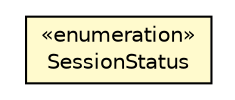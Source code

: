 #!/usr/local/bin/dot
#
# Class diagram 
# Generated by UMLGraph version R5_6-24-gf6e263 (http://www.umlgraph.org/)
#

digraph G {
	edge [fontname="Helvetica",fontsize=10,labelfontname="Helvetica",labelfontsize=10];
	node [fontname="Helvetica",fontsize=10,shape=plaintext];
	nodesep=0.25;
	ranksep=0.5;
	// org.universAAL.ri.gateway.SessionEvent.SessionStatus
	c7534612 [label=<<table title="org.universAAL.ri.gateway.SessionEvent.SessionStatus" border="0" cellborder="1" cellspacing="0" cellpadding="2" port="p" bgcolor="lemonChiffon" href="./SessionEvent.SessionStatus.html">
		<tr><td><table border="0" cellspacing="0" cellpadding="1">
<tr><td align="center" balign="center"> &#171;enumeration&#187; </td></tr>
<tr><td align="center" balign="center"> SessionStatus </td></tr>
		</table></td></tr>
		</table>>, URL="./SessionEvent.SessionStatus.html", fontname="Helvetica", fontcolor="black", fontsize=10.0];
}

